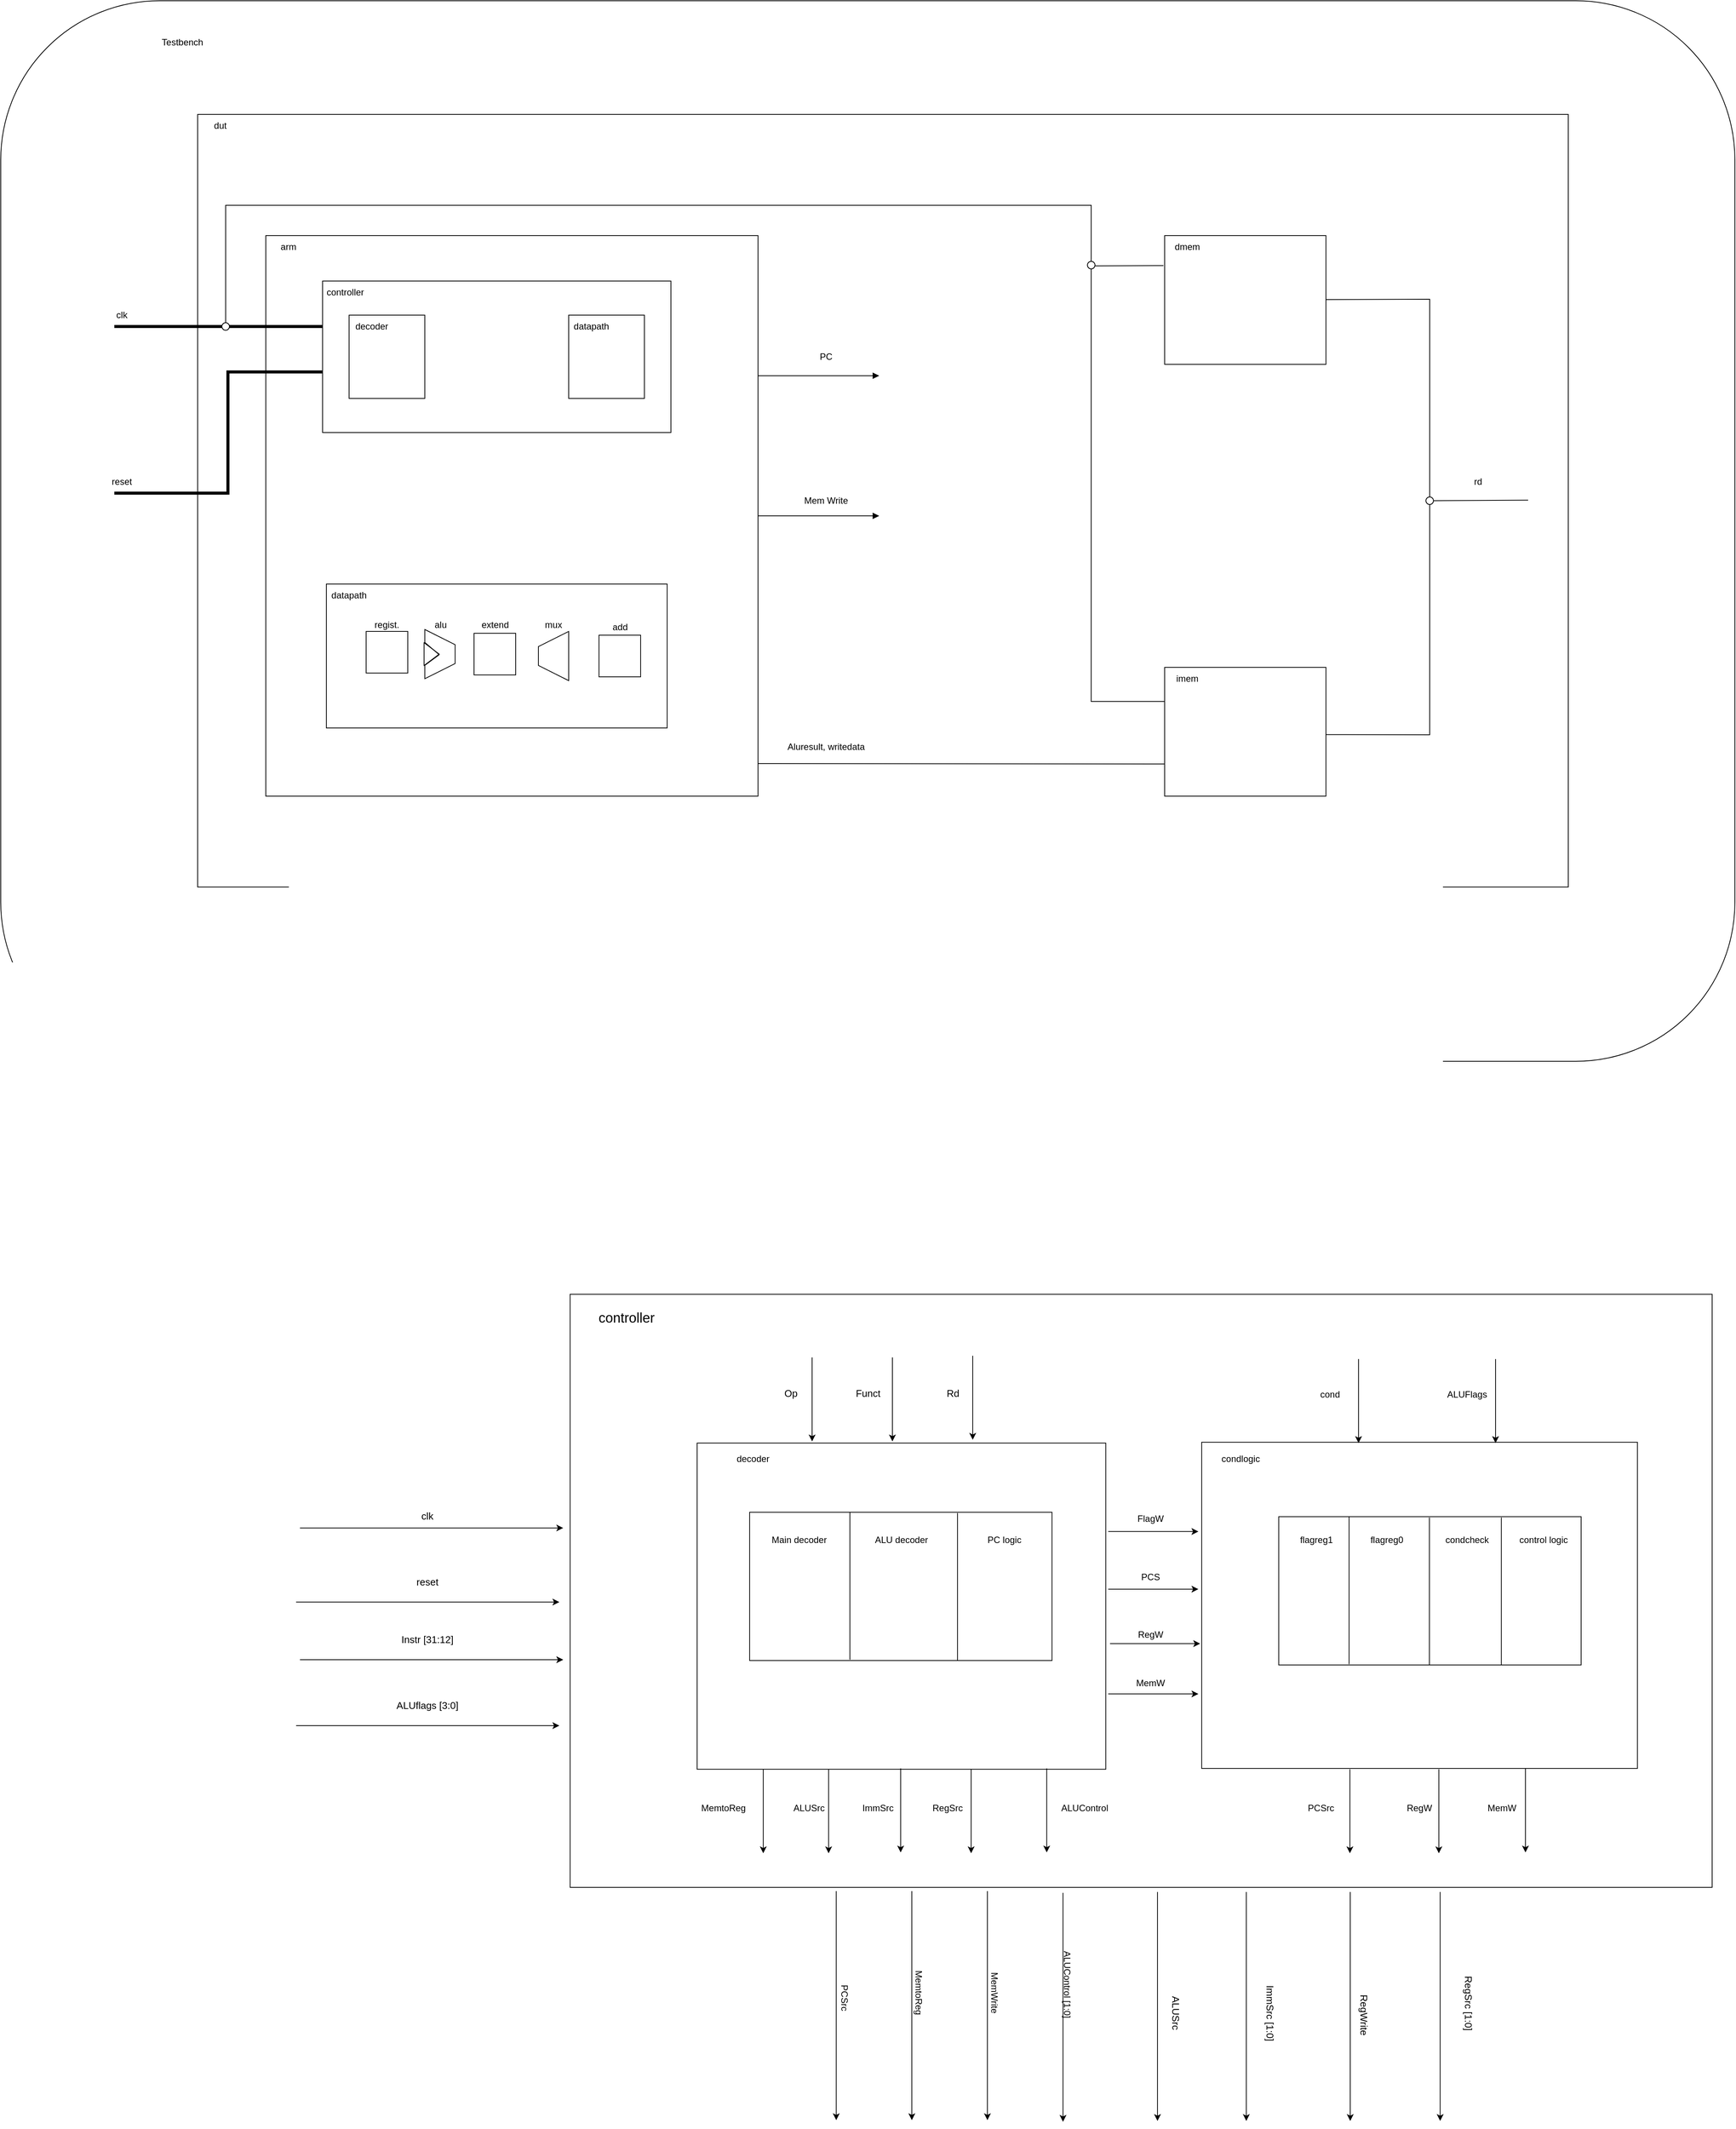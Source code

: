 <mxfile>
    <diagram id="PHuBY_gadde5fpfDUsAO" name="Page-1">
        <mxGraphModel dx="3190" dy="2375" grid="1" gridSize="10" guides="1" tooltips="1" connect="1" arrows="1" fold="1" page="1" pageScale="1" pageWidth="850" pageHeight="1100" math="0" shadow="0">
            <root>
                <mxCell id="0"/>
                <mxCell id="1" parent="0"/>
                <mxCell id="53" value="" style="rounded=1;whiteSpace=wrap;html=1;" parent="1" vertex="1">
                    <mxGeometry x="-710" y="1020" width="2290" height="1400" as="geometry"/>
                </mxCell>
                <mxCell id="2" value="" style="rounded=0;whiteSpace=wrap;html=1;movable=1;resizable=1;rotatable=1;deletable=1;editable=1;locked=0;connectable=1;" parent="1" vertex="1">
                    <mxGeometry x="-450" y="1170" width="1810" height="1020" as="geometry"/>
                </mxCell>
                <mxCell id="3" value="dut" style="text;html=1;align=center;verticalAlign=middle;whiteSpace=wrap;rounded=0;" parent="1" vertex="1">
                    <mxGeometry x="-450" y="1170" width="60" height="30" as="geometry"/>
                </mxCell>
                <mxCell id="4" value="" style="rounded=0;whiteSpace=wrap;html=1;" parent="1" vertex="1">
                    <mxGeometry x="827" y="1330" width="213" height="170" as="geometry"/>
                </mxCell>
                <mxCell id="5" style="edgeStyle=orthogonalEdgeStyle;rounded=0;orthogonalLoop=1;jettySize=auto;html=1;exitX=1;exitY=0.25;exitDx=0;exitDy=0;endArrow=block;endFill=1;" parent="1" source="7" edge="1">
                    <mxGeometry relative="1" as="geometry">
                        <mxPoint x="450" y="1515" as="targetPoint"/>
                    </mxGeometry>
                </mxCell>
                <mxCell id="6" style="edgeStyle=orthogonalEdgeStyle;rounded=0;orthogonalLoop=1;jettySize=auto;html=1;exitX=1;exitY=0.5;exitDx=0;exitDy=0;endArrow=block;endFill=1;" parent="1" source="7" edge="1">
                    <mxGeometry relative="1" as="geometry">
                        <mxPoint x="450" y="1700" as="targetPoint"/>
                    </mxGeometry>
                </mxCell>
                <mxCell id="7" value="" style="rounded=0;whiteSpace=wrap;html=1;movable=1;resizable=1;rotatable=1;deletable=1;editable=1;locked=0;connectable=1;" parent="1" vertex="1">
                    <mxGeometry x="-360" y="1330" width="650" height="740" as="geometry"/>
                </mxCell>
                <mxCell id="8" value="" style="rounded=0;whiteSpace=wrap;html=1;" parent="1" vertex="1">
                    <mxGeometry x="827" y="1900" width="213" height="170" as="geometry"/>
                </mxCell>
                <mxCell id="9" value="" style="endArrow=none;html=1;rounded=0;" parent="1" edge="1">
                    <mxGeometry width="50" height="50" relative="1" as="geometry">
                        <mxPoint x="1040" y="1414.47" as="sourcePoint"/>
                        <mxPoint x="1177" y="1780" as="targetPoint"/>
                        <Array as="points">
                            <mxPoint x="1177" y="1414"/>
                        </Array>
                    </mxGeometry>
                </mxCell>
                <mxCell id="10" value="" style="endArrow=none;html=1;rounded=0;exitX=1;exitY=0.522;exitDx=0;exitDy=0;exitPerimeter=0;" parent="1" source="8" edge="1">
                    <mxGeometry width="50" height="50" relative="1" as="geometry">
                        <mxPoint x="1040" y="2035" as="sourcePoint"/>
                        <mxPoint x="1177" y="1770" as="targetPoint"/>
                        <Array as="points">
                            <mxPoint x="1177" y="1989"/>
                        </Array>
                    </mxGeometry>
                </mxCell>
                <mxCell id="11" value="" style="endArrow=none;html=1;rounded=0;" parent="1" source="13" edge="1">
                    <mxGeometry width="50" height="50" relative="1" as="geometry">
                        <mxPoint x="1177" y="1679.29" as="sourcePoint"/>
                        <mxPoint x="1307" y="1679.29" as="targetPoint"/>
                    </mxGeometry>
                </mxCell>
                <mxCell id="12" value="" style="endArrow=none;html=1;rounded=0;" parent="1" target="13" edge="1">
                    <mxGeometry width="50" height="50" relative="1" as="geometry">
                        <mxPoint x="1177" y="1679.29" as="sourcePoint"/>
                        <mxPoint x="1307" y="1679.29" as="targetPoint"/>
                    </mxGeometry>
                </mxCell>
                <mxCell id="13" value="" style="ellipse;whiteSpace=wrap;html=1;aspect=fixed;fillColor=light-dark(#FFFFFF,#FFFFFF);" parent="1" vertex="1">
                    <mxGeometry x="1172" y="1675" width="10" height="10" as="geometry"/>
                </mxCell>
                <mxCell id="14" value="rd" style="text;html=1;align=center;verticalAlign=middle;whiteSpace=wrap;rounded=0;" parent="1" vertex="1">
                    <mxGeometry x="1211" y="1640" width="60" height="30" as="geometry"/>
                </mxCell>
                <mxCell id="15" value="arm" style="text;html=1;align=center;verticalAlign=middle;whiteSpace=wrap;rounded=0;" parent="1" vertex="1">
                    <mxGeometry x="-360" y="1330" width="60" height="30" as="geometry"/>
                </mxCell>
                <mxCell id="16" value="" style="rounded=0;whiteSpace=wrap;html=1;movable=0;resizable=0;rotatable=0;deletable=0;editable=0;locked=1;connectable=0;" parent="1" vertex="1">
                    <mxGeometry x="-285" y="1390" width="460" height="200" as="geometry"/>
                </mxCell>
                <mxCell id="17" value="" style="rounded=0;whiteSpace=wrap;html=1;strokeColor=light-dark(#000000,#FFFFFF);movable=0;resizable=0;rotatable=0;deletable=0;editable=0;locked=1;connectable=0;" parent="1" vertex="1">
                    <mxGeometry x="-280" y="1790" width="450" height="190" as="geometry"/>
                </mxCell>
                <mxCell id="18" value="" style="rounded=0;whiteSpace=wrap;html=1;" parent="1" vertex="1">
                    <mxGeometry x="-250" y="1435" width="100" height="110" as="geometry"/>
                </mxCell>
                <mxCell id="19" value="" style="rounded=0;whiteSpace=wrap;html=1;" parent="1" vertex="1">
                    <mxGeometry x="40" y="1435" width="100" height="110" as="geometry"/>
                </mxCell>
                <mxCell id="20" value="controller" style="text;html=1;align=center;verticalAlign=middle;whiteSpace=wrap;rounded=0;" parent="1" vertex="1">
                    <mxGeometry x="-285" y="1390" width="60" height="30" as="geometry"/>
                </mxCell>
                <mxCell id="21" value="decoder" style="text;html=1;align=center;verticalAlign=middle;whiteSpace=wrap;rounded=0;" parent="1" vertex="1">
                    <mxGeometry x="-250" y="1435" width="60" height="30" as="geometry"/>
                </mxCell>
                <mxCell id="22" value="datapath" style="text;html=1;align=center;verticalAlign=middle;whiteSpace=wrap;rounded=0;" parent="1" vertex="1">
                    <mxGeometry x="40" y="1435" width="60" height="30" as="geometry"/>
                </mxCell>
                <mxCell id="23" value="datapath" style="text;html=1;align=center;verticalAlign=middle;whiteSpace=wrap;rounded=0;" parent="1" vertex="1">
                    <mxGeometry x="-280" y="1790" width="60" height="30" as="geometry"/>
                </mxCell>
                <mxCell id="24" value="" style="rounded=0;whiteSpace=wrap;html=1;" parent="1" vertex="1">
                    <mxGeometry x="-85" y="1855" width="55" height="55" as="geometry"/>
                </mxCell>
                <mxCell id="25" value="" style="shape=trapezoid;perimeter=trapezoidPerimeter;whiteSpace=wrap;html=1;fixedSize=1;direction=north;" parent="1" vertex="1">
                    <mxGeometry y="1852.5" width="40" height="65" as="geometry"/>
                </mxCell>
                <mxCell id="26" value="" style="rounded=0;whiteSpace=wrap;html=1;" parent="1" vertex="1">
                    <mxGeometry x="80" y="1857.5" width="55" height="55" as="geometry"/>
                </mxCell>
                <mxCell id="27" value="" style="rounded=0;whiteSpace=wrap;html=1;" parent="1" vertex="1">
                    <mxGeometry x="-227.5" y="1852.5" width="55" height="55" as="geometry"/>
                </mxCell>
                <mxCell id="28" value="" style="shape=trapezoid;perimeter=trapezoidPerimeter;whiteSpace=wrap;html=1;fixedSize=1;direction=south;" parent="1" vertex="1">
                    <mxGeometry x="-150" y="1850" width="40" height="65" as="geometry"/>
                </mxCell>
                <mxCell id="29" value="" style="triangle;whiteSpace=wrap;html=1;strokeColor=light-dark(#000000, #121212);" parent="1" vertex="1">
                    <mxGeometry x="-151" y="1867.5" width="20" height="30" as="geometry"/>
                </mxCell>
                <mxCell id="30" value="" style="endArrow=none;html=1;rounded=0;entryX=0.994;entryY=0.513;entryDx=0;entryDy=0;entryPerimeter=0;exitX=0.261;exitY=1.001;exitDx=0;exitDy=0;exitPerimeter=0;" parent="1" source="28" edge="1">
                    <mxGeometry width="50" height="50" relative="1" as="geometry">
                        <mxPoint x="-150" y="1867.5" as="sourcePoint"/>
                        <mxPoint x="-130.76" y="1883.55" as="targetPoint"/>
                    </mxGeometry>
                </mxCell>
                <mxCell id="31" value="" style="endArrow=none;html=1;rounded=0;entryX=0.998;entryY=0.528;entryDx=0;entryDy=0;entryPerimeter=0;exitX=0.734;exitY=1.013;exitDx=0;exitDy=0;exitPerimeter=0;" parent="1" source="28" target="29" edge="1">
                    <mxGeometry width="50" height="50" relative="1" as="geometry">
                        <mxPoint x="-150.75" y="1897.5" as="sourcePoint"/>
                        <mxPoint x="-130.26" y="1883.73" as="targetPoint"/>
                    </mxGeometry>
                </mxCell>
                <mxCell id="32" value="regist." style="text;html=1;align=center;verticalAlign=middle;whiteSpace=wrap;rounded=0;" parent="1" vertex="1">
                    <mxGeometry x="-221" y="1838" width="42" height="12" as="geometry"/>
                </mxCell>
                <mxCell id="33" value="alu" style="text;html=1;align=center;verticalAlign=middle;whiteSpace=wrap;rounded=0;" parent="1" vertex="1">
                    <mxGeometry x="-150" y="1838" width="42" height="12" as="geometry"/>
                </mxCell>
                <mxCell id="34" value="extend" style="text;html=1;align=center;verticalAlign=middle;whiteSpace=wrap;rounded=0;" parent="1" vertex="1">
                    <mxGeometry x="-78.5" y="1838" width="42" height="12" as="geometry"/>
                </mxCell>
                <mxCell id="35" value="mux" style="text;html=1;align=center;verticalAlign=middle;whiteSpace=wrap;rounded=0;" parent="1" vertex="1">
                    <mxGeometry x="-1" y="1838" width="42" height="12" as="geometry"/>
                </mxCell>
                <mxCell id="36" value="add" style="text;html=1;align=center;verticalAlign=middle;whiteSpace=wrap;rounded=0;" parent="1" vertex="1">
                    <mxGeometry x="86.5" y="1840.5" width="42" height="12" as="geometry"/>
                </mxCell>
                <mxCell id="37" value="dmem" style="text;html=1;align=center;verticalAlign=middle;whiteSpace=wrap;rounded=0;" parent="1" vertex="1">
                    <mxGeometry x="827" y="1330" width="60" height="30" as="geometry"/>
                </mxCell>
                <mxCell id="38" value="imem" style="text;html=1;align=center;verticalAlign=middle;whiteSpace=wrap;rounded=0;" parent="1" vertex="1">
                    <mxGeometry x="827" y="1900" width="60" height="30" as="geometry"/>
                </mxCell>
                <mxCell id="39" value="" style="endArrow=none;html=1;rounded=0;shadow=0;strokeWidth=4;" parent="1" source="44" edge="1">
                    <mxGeometry width="50" height="50" relative="1" as="geometry">
                        <mxPoint x="-560" y="1450" as="sourcePoint"/>
                        <mxPoint x="-285" y="1450" as="targetPoint"/>
                    </mxGeometry>
                </mxCell>
                <mxCell id="40" value="" style="endArrow=none;html=1;rounded=0;strokeWidth=4;" parent="1" edge="1">
                    <mxGeometry width="50" height="50" relative="1" as="geometry">
                        <mxPoint x="-560" y="1670" as="sourcePoint"/>
                        <mxPoint x="-285" y="1510" as="targetPoint"/>
                        <Array as="points">
                            <mxPoint x="-410" y="1670"/>
                            <mxPoint x="-410" y="1510"/>
                        </Array>
                    </mxGeometry>
                </mxCell>
                <mxCell id="41" value="clk" style="text;html=1;align=center;verticalAlign=middle;whiteSpace=wrap;rounded=0;" parent="1" vertex="1">
                    <mxGeometry x="-580" y="1420" width="60" height="30" as="geometry"/>
                </mxCell>
                <mxCell id="42" value="reset" style="text;html=1;align=center;verticalAlign=middle;whiteSpace=wrap;rounded=0;" parent="1" vertex="1">
                    <mxGeometry x="-580" y="1640" width="60" height="30" as="geometry"/>
                </mxCell>
                <mxCell id="43" value="" style="endArrow=none;html=1;rounded=0;shadow=0;strokeWidth=4;" parent="1" target="44" edge="1">
                    <mxGeometry width="50" height="50" relative="1" as="geometry">
                        <mxPoint x="-560" y="1450" as="sourcePoint"/>
                        <mxPoint x="-285" y="1450" as="targetPoint"/>
                    </mxGeometry>
                </mxCell>
                <mxCell id="44" value="" style="ellipse;whiteSpace=wrap;html=1;aspect=fixed;fillColor=light-dark(#FFFFFF,#FFFFFF);" parent="1" vertex="1">
                    <mxGeometry x="-418" y="1445" width="10" height="10" as="geometry"/>
                </mxCell>
                <mxCell id="45" value="" style="endArrow=none;html=1;rounded=0;entryX=0;entryY=0.5;entryDx=0;entryDy=0;movable=1;resizable=1;rotatable=1;deletable=1;editable=1;locked=0;connectable=1;exitX=0.5;exitY=0;exitDx=0;exitDy=0;" parent="1" source="44" edge="1">
                    <mxGeometry width="50" height="50" relative="1" as="geometry">
                        <mxPoint x="-413" y="1450" as="sourcePoint"/>
                        <mxPoint x="827" y="1945.0" as="targetPoint"/>
                        <Array as="points">
                            <mxPoint x="-413" y="1290"/>
                            <mxPoint x="640" y="1290"/>
                            <mxPoint x="730" y="1290"/>
                            <mxPoint x="730" y="1710"/>
                            <mxPoint x="730" y="1945"/>
                        </Array>
                    </mxGeometry>
                </mxCell>
                <mxCell id="46" value="" style="endArrow=none;html=1;rounded=0;entryX=0;entryY=0.75;entryDx=0;entryDy=0;" parent="1" target="8" edge="1">
                    <mxGeometry width="50" height="50" relative="1" as="geometry">
                        <mxPoint x="290" y="2027" as="sourcePoint"/>
                        <mxPoint x="340" y="1970" as="targetPoint"/>
                    </mxGeometry>
                </mxCell>
                <mxCell id="47" value="PC" style="text;html=1;align=center;verticalAlign=middle;whiteSpace=wrap;rounded=0;" parent="1" vertex="1">
                    <mxGeometry x="350" y="1475" width="60" height="30" as="geometry"/>
                </mxCell>
                <mxCell id="48" value="Mem Write" style="text;html=1;align=center;verticalAlign=middle;whiteSpace=wrap;rounded=0;" parent="1" vertex="1">
                    <mxGeometry x="350" y="1665" width="60" height="30" as="geometry"/>
                </mxCell>
                <mxCell id="49" value="Aluresult, writedata" style="text;html=1;align=center;verticalAlign=middle;whiteSpace=wrap;rounded=0;" parent="1" vertex="1">
                    <mxGeometry x="320" y="1990" width="120" height="30" as="geometry"/>
                </mxCell>
                <mxCell id="50" value="" style="endArrow=none;html=1;rounded=0;entryX=-0.007;entryY=0.233;entryDx=0;entryDy=0;entryPerimeter=0;movable=1;resizable=1;rotatable=1;deletable=1;editable=1;locked=0;connectable=1;" parent="1" target="4" edge="1">
                    <mxGeometry width="50" height="50" relative="1" as="geometry">
                        <mxPoint x="730" y="1370" as="sourcePoint"/>
                        <mxPoint x="820" y="1370" as="targetPoint"/>
                    </mxGeometry>
                </mxCell>
                <mxCell id="51" value="" style="ellipse;whiteSpace=wrap;html=1;aspect=fixed;fillColor=light-dark(#FFFFFF,#FFFFFF);" parent="1" vertex="1">
                    <mxGeometry x="725" y="1364" width="10" height="10" as="geometry"/>
                </mxCell>
                <mxCell id="54" value="Testbench" style="text;html=1;align=center;verticalAlign=middle;whiteSpace=wrap;rounded=0;" parent="1" vertex="1">
                    <mxGeometry x="-520" y="1050" width="100" height="50" as="geometry"/>
                </mxCell>
                <mxCell id="55" value="" style="group" vertex="1" connectable="0" parent="1">
                    <mxGeometry x="-320" y="2700" width="1870" height="1120" as="geometry"/>
                </mxCell>
                <mxCell id="56" value="" style="endArrow=classic;html=1;rounded=0;" edge="1" parent="55">
                    <mxGeometry width="50" height="50" relative="1" as="geometry">
                        <mxPoint x="5.116" y="510.046" as="sourcePoint"/>
                        <mxPoint x="352.756" y="510.046" as="targetPoint"/>
                    </mxGeometry>
                </mxCell>
                <mxCell id="57" value="" style="endArrow=classic;html=1;rounded=0;" edge="1" parent="55">
                    <mxGeometry width="50" height="50" relative="1" as="geometry">
                        <mxPoint x="5.116" y="336.065" as="sourcePoint"/>
                        <mxPoint x="352.756" y="336.065" as="targetPoint"/>
                    </mxGeometry>
                </mxCell>
                <mxCell id="58" value="" style="endArrow=classic;html=1;rounded=0;" edge="1" parent="55">
                    <mxGeometry width="50" height="50" relative="1" as="geometry">
                        <mxPoint x="0.003" y="597.036" as="sourcePoint"/>
                        <mxPoint x="347.644" y="597.036" as="targetPoint"/>
                    </mxGeometry>
                </mxCell>
                <mxCell id="59" value="&lt;font style=&quot;font-size: 13px;&quot;&gt;clk&lt;/font&gt;" style="text;html=1;align=center;verticalAlign=middle;whiteSpace=wrap;rounded=0;" vertex="1" parent="55">
                    <mxGeometry x="112.475" y="303.444" width="122.697" height="32.621" as="geometry"/>
                </mxCell>
                <mxCell id="60" value="&lt;font style=&quot;font-size: 13px;&quot;&gt;reset&lt;/font&gt;" style="text;html=1;align=center;verticalAlign=middle;whiteSpace=wrap;rounded=0;" vertex="1" parent="55">
                    <mxGeometry x="112.475" y="390.434" width="122.697" height="32.621" as="geometry"/>
                </mxCell>
                <mxCell id="61" value="&lt;font style=&quot;font-size: 13px;&quot;&gt;Instr [31:12]&lt;/font&gt;" style="text;html=1;align=center;verticalAlign=middle;whiteSpace=wrap;rounded=0;" vertex="1" parent="55">
                    <mxGeometry x="112.475" y="466.551" width="122.697" height="32.621" as="geometry"/>
                </mxCell>
                <mxCell id="62" value="&lt;font style=&quot;font-size: 13px;&quot;&gt;ALUflags [3:0]&lt;/font&gt;" style="text;html=1;align=center;verticalAlign=middle;whiteSpace=wrap;rounded=0;" vertex="1" parent="55">
                    <mxGeometry x="112.475" y="553.541" width="122.697" height="32.621" as="geometry"/>
                </mxCell>
                <mxCell id="63" value="" style="rounded=0;whiteSpace=wrap;html=1;movable=1;resizable=1;rotatable=1;deletable=1;editable=1;locked=0;connectable=1;" vertex="1" parent="55">
                    <mxGeometry x="361.854" y="27.598" width="1508.146" height="782.913" as="geometry"/>
                </mxCell>
                <mxCell id="64" value="" style="rounded=0;whiteSpace=wrap;html=1;" vertex="1" parent="55">
                    <mxGeometry x="1195.903" y="222.913" width="575.427" height="430.602" as="geometry"/>
                </mxCell>
                <mxCell id="65" value="&lt;font style=&quot;font-size: 18px;&quot;&gt;controller&lt;/font&gt;" style="text;html=1;align=center;verticalAlign=middle;whiteSpace=wrap;rounded=0;" vertex="1" parent="55">
                    <mxGeometry x="338.459" width="196.715" height="117.437" as="geometry"/>
                </mxCell>
                <mxCell id="66" value="condlogic" style="text;html=1;align=center;verticalAlign=middle;whiteSpace=wrap;rounded=0;" vertex="1" parent="55">
                    <mxGeometry x="1148.714" y="186.006" width="196.715" height="117.437" as="geometry"/>
                </mxCell>
                <mxCell id="67" value="" style="endArrow=classic;html=1;rounded=0;" edge="1" parent="55">
                    <mxGeometry width="50" height="50" relative="1" as="geometry">
                        <mxPoint y="433.929" as="sourcePoint"/>
                        <mxPoint x="347.64" y="433.929" as="targetPoint"/>
                    </mxGeometry>
                </mxCell>
                <mxCell id="68" value="" style="endArrow=classic;html=1;rounded=0;" edge="1" parent="55">
                    <mxGeometry width="50" height="50" relative="1" as="geometry">
                        <mxPoint x="1583.963" y="113.087" as="sourcePoint"/>
                        <mxPoint x="1583.962" y="224" as="targetPoint"/>
                    </mxGeometry>
                </mxCell>
                <mxCell id="69" value="" style="endArrow=classic;html=1;rounded=0;" edge="1" parent="55">
                    <mxGeometry width="50" height="50" relative="1" as="geometry">
                        <mxPoint x="1072.504" y="555.187" as="sourcePoint"/>
                        <mxPoint x="1191.529" y="555.187" as="targetPoint"/>
                    </mxGeometry>
                </mxCell>
                <mxCell id="70" value="" style="endArrow=classic;html=1;rounded=0;" edge="1" parent="55">
                    <mxGeometry width="50" height="50" relative="1" as="geometry">
                        <mxPoint x="1074.837" y="488.785" as="sourcePoint"/>
                        <mxPoint x="1193.863" y="488.785" as="targetPoint"/>
                    </mxGeometry>
                </mxCell>
                <mxCell id="71" value="" style="endArrow=classic;html=1;rounded=0;" edge="1" parent="55">
                    <mxGeometry width="50" height="50" relative="1" as="geometry">
                        <mxPoint x="1072.504" y="416.85" as="sourcePoint"/>
                        <mxPoint x="1191.529" y="416.85" as="targetPoint"/>
                    </mxGeometry>
                </mxCell>
                <mxCell id="72" value="" style="endArrow=classic;html=1;rounded=0;" edge="1" parent="55">
                    <mxGeometry width="50" height="50" relative="1" as="geometry">
                        <mxPoint x="1072.504" y="340.764" as="sourcePoint"/>
                        <mxPoint x="1191.529" y="340.764" as="targetPoint"/>
                    </mxGeometry>
                </mxCell>
                <mxCell id="73" value="FlagW" style="text;html=1;align=center;verticalAlign=middle;whiteSpace=wrap;rounded=0;" vertex="1" parent="55">
                    <mxGeometry x="1091.097" y="307.369" width="74.866" height="32.621" as="geometry"/>
                </mxCell>
                <mxCell id="74" value="PCS" style="text;html=1;align=center;verticalAlign=middle;whiteSpace=wrap;rounded=0;" vertex="1" parent="55">
                    <mxGeometry x="1091.097" y="384.932" width="74.866" height="32.621" as="geometry"/>
                </mxCell>
                <mxCell id="75" value="RegW" style="text;html=1;align=center;verticalAlign=middle;whiteSpace=wrap;rounded=0;" vertex="1" parent="55">
                    <mxGeometry x="1091.097" y="461.049" width="74.866" height="32.621" as="geometry"/>
                </mxCell>
                <mxCell id="76" value="MemW" style="text;html=1;align=center;verticalAlign=middle;whiteSpace=wrap;rounded=0;" vertex="1" parent="55">
                    <mxGeometry x="1091.097" y="524.845" width="74.866" height="32.621" as="geometry"/>
                </mxCell>
                <mxCell id="77" value="" style="rounded=0;whiteSpace=wrap;html=1;" vertex="1" parent="55">
                    <mxGeometry x="529.601" y="224" width="539.64" height="430.602" as="geometry"/>
                </mxCell>
                <mxCell id="78" value="decoder" style="text;html=1;align=center;verticalAlign=middle;whiteSpace=wrap;rounded=0;" vertex="1" parent="55">
                    <mxGeometry x="505.35" y="186.006" width="196.715" height="117.437" as="geometry"/>
                </mxCell>
                <mxCell id="79" value="" style="endArrow=classic;html=1;rounded=0;" edge="1" parent="55">
                    <mxGeometry width="50" height="50" relative="1" as="geometry">
                        <mxPoint x="681.419" y="110.913" as="sourcePoint"/>
                        <mxPoint x="681.419" y="221.825" as="targetPoint"/>
                    </mxGeometry>
                </mxCell>
                <mxCell id="80" value="" style="endArrow=classic;html=1;rounded=0;" edge="1" parent="55">
                    <mxGeometry width="50" height="50" relative="1" as="geometry">
                        <mxPoint x="787.479" y="110.913" as="sourcePoint"/>
                        <mxPoint x="787.478" y="221.825" as="targetPoint"/>
                    </mxGeometry>
                </mxCell>
                <mxCell id="81" value="" style="endArrow=classic;html=1;rounded=0;" edge="1" parent="55">
                    <mxGeometry width="50" height="50" relative="1" as="geometry">
                        <mxPoint x="893.538" y="108.738" as="sourcePoint"/>
                        <mxPoint x="893.538" y="219.65" as="targetPoint"/>
                    </mxGeometry>
                </mxCell>
                <mxCell id="82" value="&lt;font style=&quot;font-size: 13px;&quot;&gt;Op&lt;/font&gt;" style="text;html=1;align=center;verticalAlign=middle;whiteSpace=wrap;rounded=0;" vertex="1" parent="55">
                    <mxGeometry x="591.99" y="141.359" width="122.697" height="32.621" as="geometry"/>
                </mxCell>
                <mxCell id="83" value="&lt;font style=&quot;font-size: 13px;&quot;&gt;Funct&lt;/font&gt;" style="text;html=1;align=center;verticalAlign=middle;whiteSpace=wrap;rounded=0;" vertex="1" parent="55">
                    <mxGeometry x="693.895" y="141.359" width="122.697" height="32.621" as="geometry"/>
                </mxCell>
                <mxCell id="84" value="&lt;font style=&quot;font-size: 13px;&quot;&gt;Rd&lt;/font&gt;" style="text;html=1;align=center;verticalAlign=middle;whiteSpace=wrap;rounded=0;" vertex="1" parent="55">
                    <mxGeometry x="806.194" y="141.359" width="122.697" height="32.621" as="geometry"/>
                </mxCell>
                <mxCell id="85" value="" style="endArrow=classic;html=1;rounded=0;" edge="1" parent="55">
                    <mxGeometry width="50" height="50" relative="1" as="geometry">
                        <mxPoint x="616.942" y="654.602" as="sourcePoint"/>
                        <mxPoint x="616.942" y="765.515" as="targetPoint"/>
                    </mxGeometry>
                </mxCell>
                <mxCell id="86" value="" style="endArrow=classic;html=1;rounded=0;" edge="1" parent="55">
                    <mxGeometry width="50" height="50" relative="1" as="geometry">
                        <mxPoint x="703.253" y="654.602" as="sourcePoint"/>
                        <mxPoint x="703.253" y="765.515" as="targetPoint"/>
                    </mxGeometry>
                </mxCell>
                <mxCell id="87" value="" style="endArrow=classic;html=1;rounded=0;" edge="1" parent="55">
                    <mxGeometry width="50" height="50" relative="1" as="geometry">
                        <mxPoint x="798.378" y="653.515" as="sourcePoint"/>
                        <mxPoint x="798.378" y="764.427" as="targetPoint"/>
                    </mxGeometry>
                </mxCell>
                <mxCell id="88" value="" style="endArrow=classic;html=1;rounded=0;" edge="1" parent="55">
                    <mxGeometry width="50" height="50" relative="1" as="geometry">
                        <mxPoint x="891.45" y="654.602" as="sourcePoint"/>
                        <mxPoint x="891.449" y="765.515" as="targetPoint"/>
                    </mxGeometry>
                </mxCell>
                <mxCell id="89" value="" style="endArrow=classic;html=1;rounded=0;" edge="1" parent="55">
                    <mxGeometry width="50" height="50" relative="1" as="geometry">
                        <mxPoint x="1403.043" y="113.087" as="sourcePoint"/>
                        <mxPoint x="1403.043" y="224" as="targetPoint"/>
                    </mxGeometry>
                </mxCell>
                <mxCell id="90" value="cond" style="text;html=1;align=center;verticalAlign=middle;whiteSpace=wrap;rounded=0;" vertex="1" parent="55">
                    <mxGeometry x="1328.171" y="143.534" width="74.866" height="32.621" as="geometry"/>
                </mxCell>
                <mxCell id="91" value="ALUFlags" style="text;html=1;align=center;verticalAlign=middle;whiteSpace=wrap;rounded=0;" vertex="1" parent="55">
                    <mxGeometry x="1509.097" y="143.534" width="74.866" height="32.621" as="geometry"/>
                </mxCell>
                <mxCell id="92" value="" style="endArrow=classic;html=1;rounded=0;" edge="1" parent="55">
                    <mxGeometry width="50" height="50" relative="1" as="geometry">
                        <mxPoint x="1391.64" y="654.602" as="sourcePoint"/>
                        <mxPoint x="1391.64" y="765.515" as="targetPoint"/>
                    </mxGeometry>
                </mxCell>
                <mxCell id="93" value="" style="endArrow=classic;html=1;rounded=0;" edge="1" parent="55">
                    <mxGeometry width="50" height="50" relative="1" as="geometry">
                        <mxPoint x="1509.095" y="654.602" as="sourcePoint"/>
                        <mxPoint x="1509.095" y="765.515" as="targetPoint"/>
                    </mxGeometry>
                </mxCell>
                <mxCell id="94" value="" style="endArrow=classic;html=1;rounded=0;" edge="1" parent="55">
                    <mxGeometry width="50" height="50" relative="1" as="geometry">
                        <mxPoint x="1623.474" y="653.515" as="sourcePoint"/>
                        <mxPoint x="1623.473" y="764.427" as="targetPoint"/>
                    </mxGeometry>
                </mxCell>
                <mxCell id="95" value="PCSrc" style="text;html=1;align=center;verticalAlign=middle;whiteSpace=wrap;rounded=0;" vertex="1" parent="55">
                    <mxGeometry x="1315.694" y="689.398" width="74.866" height="32.621" as="geometry"/>
                </mxCell>
                <mxCell id="96" value="" style="endArrow=classic;html=1;rounded=0;" edge="1" parent="55">
                    <mxGeometry width="50" height="50" relative="1" as="geometry">
                        <mxPoint x="1137.539" y="816.621" as="sourcePoint"/>
                        <mxPoint x="1137.539" y="1118.913" as="targetPoint"/>
                    </mxGeometry>
                </mxCell>
                <mxCell id="97" value="" style="endArrow=classic;html=1;rounded=0;" edge="1" parent="55">
                    <mxGeometry width="50" height="50" relative="1" as="geometry">
                        <mxPoint x="1012.762" y="817.709" as="sourcePoint"/>
                        <mxPoint x="1012.762" y="1120" as="targetPoint"/>
                    </mxGeometry>
                </mxCell>
                <mxCell id="98" value="&lt;font style=&quot;font-size: 13px;&quot;&gt;ALUSrc&lt;/font&gt;" style="text;html=1;align=center;verticalAlign=middle;whiteSpace=wrap;rounded=0;rotation=90;" vertex="1" parent="55">
                    <mxGeometry x="1100.106" y="960.155" width="122.697" height="32.621" as="geometry"/>
                </mxCell>
                <mxCell id="99" value="" style="endArrow=classic;html=1;rounded=0;" edge="1" parent="55">
                    <mxGeometry width="50" height="50" relative="1" as="geometry">
                        <mxPoint x="912.941" y="815.534" as="sourcePoint"/>
                        <mxPoint x="912.941" y="1117.825" as="targetPoint"/>
                    </mxGeometry>
                </mxCell>
                <mxCell id="100" value="" style="endArrow=classic;html=1;rounded=0;" edge="1" parent="55">
                    <mxGeometry width="50" height="50" relative="1" as="geometry">
                        <mxPoint x="713.3" y="815.534" as="sourcePoint"/>
                        <mxPoint x="713.3" y="1117.825" as="targetPoint"/>
                    </mxGeometry>
                </mxCell>
                <mxCell id="101" value="" style="endArrow=classic;html=1;rounded=0;" edge="1" parent="55">
                    <mxGeometry width="50" height="50" relative="1" as="geometry">
                        <mxPoint x="813.12" y="815.534" as="sourcePoint"/>
                        <mxPoint x="813.12" y="1117.825" as="targetPoint"/>
                    </mxGeometry>
                </mxCell>
                <mxCell id="102" value="ALUControl [1:0]" style="text;html=1;align=center;verticalAlign=middle;resizable=0;points=[];autosize=1;strokeColor=none;fillColor=none;rotation=90;" vertex="1" parent="55">
                    <mxGeometry x="962.852" y="923.184" width="110" height="30" as="geometry"/>
                </mxCell>
                <mxCell id="103" value="MemWrite" style="text;html=1;align=center;verticalAlign=middle;resizable=0;points=[];autosize=1;strokeColor=none;fillColor=none;rotation=90;" vertex="1" parent="55">
                    <mxGeometry x="881.747" y="934.058" width="80" height="30" as="geometry"/>
                </mxCell>
                <mxCell id="104" value="MemtoReg" style="text;html=1;align=center;verticalAlign=middle;resizable=0;points=[];autosize=1;strokeColor=none;fillColor=none;rotation=90;" vertex="1" parent="55">
                    <mxGeometry x="781.926" y="934.058" width="80" height="30" as="geometry"/>
                </mxCell>
                <mxCell id="105" value="PCSrc" style="text;html=1;align=center;verticalAlign=middle;resizable=0;points=[];autosize=1;strokeColor=none;fillColor=none;rotation=90;" vertex="1" parent="55">
                    <mxGeometry x="694.583" y="940.583" width="60" height="30" as="geometry"/>
                </mxCell>
                <mxCell id="106" value="&lt;font style=&quot;font-size: 13px;&quot;&gt;RegSrc [1:0]&lt;/font&gt;" style="text;html=1;align=center;verticalAlign=middle;whiteSpace=wrap;rounded=0;rotation=90;" vertex="1" parent="55">
                    <mxGeometry x="1486.914" y="947.107" width="122.697" height="32.621" as="geometry"/>
                </mxCell>
                <mxCell id="107" value="" style="endArrow=classic;html=1;rounded=0;" edge="1" parent="55">
                    <mxGeometry width="50" height="50" relative="1" as="geometry">
                        <mxPoint x="1510.832" y="816.621" as="sourcePoint"/>
                        <mxPoint x="1510.832" y="1118.913" as="targetPoint"/>
                    </mxGeometry>
                </mxCell>
                <mxCell id="108" value="" style="endArrow=classic;html=1;rounded=0;" edge="1" parent="55">
                    <mxGeometry width="50" height="50" relative="1" as="geometry">
                        <mxPoint x="1392.082" y="816.621" as="sourcePoint"/>
                        <mxPoint x="1392.082" y="1118.913" as="targetPoint"/>
                    </mxGeometry>
                </mxCell>
                <mxCell id="109" value="&lt;font style=&quot;font-size: 13px;&quot;&gt;RegWrite&lt;/font&gt;" style="text;html=1;align=center;verticalAlign=middle;whiteSpace=wrap;rounded=0;rotation=90;" vertex="1" parent="55">
                    <mxGeometry x="1349.658" y="962.33" width="122.697" height="32.621" as="geometry"/>
                </mxCell>
                <mxCell id="110" value="" style="endArrow=classic;html=1;rounded=0;" edge="1" parent="55">
                    <mxGeometry width="50" height="50" relative="1" as="geometry">
                        <mxPoint x="1254.828" y="816.621" as="sourcePoint"/>
                        <mxPoint x="1254.828" y="1118.913" as="targetPoint"/>
                    </mxGeometry>
                </mxCell>
                <mxCell id="111" value="&lt;span style=&quot;font-size: 13px;&quot;&gt;ImmSrc [1:0]&lt;/span&gt;" style="text;html=1;align=center;verticalAlign=middle;whiteSpace=wrap;rounded=0;rotation=90;" vertex="1" parent="55">
                    <mxGeometry x="1224.882" y="960.155" width="122.697" height="32.621" as="geometry"/>
                </mxCell>
                <mxCell id="112" value="RegW" style="text;html=1;align=center;verticalAlign=middle;whiteSpace=wrap;rounded=0;" vertex="1" parent="55">
                    <mxGeometry x="1446.185" y="689.398" width="74.866" height="32.621" as="geometry"/>
                </mxCell>
                <mxCell id="113" value="MemW" style="text;html=1;align=center;verticalAlign=middle;whiteSpace=wrap;rounded=0;" vertex="1" parent="55">
                    <mxGeometry x="1554.84" y="689.398" width="74.866" height="32.621" as="geometry"/>
                </mxCell>
                <mxCell id="114" value="" style="endArrow=classic;html=1;rounded=0;" edge="1" parent="55">
                    <mxGeometry width="50" height="50" relative="1" as="geometry">
                        <mxPoint x="991.271" y="653.515" as="sourcePoint"/>
                        <mxPoint x="991.27" y="764.427" as="targetPoint"/>
                    </mxGeometry>
                </mxCell>
                <mxCell id="115" value="MemtoReg" style="text;html=1;align=center;verticalAlign=middle;whiteSpace=wrap;rounded=0;" vertex="1" parent="55">
                    <mxGeometry x="527.495" y="689.398" width="74.866" height="32.621" as="geometry"/>
                </mxCell>
                <mxCell id="116" value="ALUSrc" style="text;html=1;align=center;verticalAlign=middle;whiteSpace=wrap;rounded=0;" vertex="1" parent="55">
                    <mxGeometry x="639.818" y="689.398" width="74.866" height="32.621" as="geometry"/>
                </mxCell>
                <mxCell id="117" value="ImmSrc" style="text;html=1;align=center;verticalAlign=middle;whiteSpace=wrap;rounded=0;" vertex="1" parent="55">
                    <mxGeometry x="731.329" y="689.398" width="74.866" height="32.621" as="geometry"/>
                </mxCell>
                <mxCell id="118" value="RegSrc" style="text;html=1;align=center;verticalAlign=middle;whiteSpace=wrap;rounded=0;" vertex="1" parent="55">
                    <mxGeometry x="822.828" y="689.398" width="74.866" height="32.621" as="geometry"/>
                </mxCell>
                <mxCell id="119" value="ALUControl" style="text;html=1;align=center;verticalAlign=middle;whiteSpace=wrap;rounded=0;" vertex="1" parent="55">
                    <mxGeometry x="1003.753" y="689.398" width="74.866" height="32.621" as="geometry"/>
                </mxCell>
                <mxCell id="120" value="" style="rounded=0;whiteSpace=wrap;html=1;" vertex="1" parent="55">
                    <mxGeometry x="598.929" y="315.34" width="399.284" height="195.728" as="geometry"/>
                </mxCell>
                <mxCell id="121" value="" style="rounded=0;whiteSpace=wrap;html=1;" vertex="1" parent="55">
                    <mxGeometry x="1297.676" y="321.19" width="399.284" height="195.728" as="geometry"/>
                </mxCell>
                <mxCell id="122" value="" style="endArrow=none;html=1;rounded=0;entryX=0.25;entryY=0;entryDx=0;entryDy=0;" edge="1" parent="55">
                    <mxGeometry width="50" height="50" relative="1" as="geometry">
                        <mxPoint x="731.354" y="509.981" as="sourcePoint"/>
                        <mxPoint x="731.354" y="315.34" as="targetPoint"/>
                    </mxGeometry>
                </mxCell>
                <mxCell id="123" value="" style="endArrow=none;html=1;rounded=0;entryX=0.25;entryY=0;entryDx=0;entryDy=0;" edge="1" parent="55">
                    <mxGeometry width="50" height="50" relative="1" as="geometry">
                        <mxPoint x="873.437" y="511.068" as="sourcePoint"/>
                        <mxPoint x="873.437" y="316.427" as="targetPoint"/>
                    </mxGeometry>
                </mxCell>
                <mxCell id="124" value="Main decoder" style="text;html=1;align=center;verticalAlign=middle;whiteSpace=wrap;rounded=0;" vertex="1" parent="55">
                    <mxGeometry x="627.204" y="336.065" width="74.866" height="32.621" as="geometry"/>
                </mxCell>
                <mxCell id="125" value="ALU decoder" style="text;html=1;align=center;verticalAlign=middle;whiteSpace=wrap;rounded=0;" vertex="1" parent="55">
                    <mxGeometry x="761.987" y="336.065" width="74.866" height="32.621" as="geometry"/>
                </mxCell>
                <mxCell id="126" value="PC logic" style="text;html=1;align=center;verticalAlign=middle;whiteSpace=wrap;rounded=0;" vertex="1" parent="55">
                    <mxGeometry x="898.392" y="336.065" width="74.866" height="32.621" as="geometry"/>
                </mxCell>
                <mxCell id="127" value="" style="endArrow=none;html=1;rounded=0;entryX=0.25;entryY=0;entryDx=0;entryDy=0;" edge="1" parent="55">
                    <mxGeometry width="50" height="50" relative="1" as="geometry">
                        <mxPoint x="1390.56" y="515.831" as="sourcePoint"/>
                        <mxPoint x="1390.56" y="321.19" as="targetPoint"/>
                    </mxGeometry>
                </mxCell>
                <mxCell id="128" value="" style="endArrow=none;html=1;rounded=0;entryX=0.25;entryY=0;entryDx=0;entryDy=0;" edge="1" parent="55">
                    <mxGeometry width="50" height="50" relative="1" as="geometry">
                        <mxPoint x="1496.657" y="516.918" as="sourcePoint"/>
                        <mxPoint x="1496.657" y="322.277" as="targetPoint"/>
                    </mxGeometry>
                </mxCell>
                <mxCell id="129" value="" style="endArrow=none;html=1;rounded=0;entryX=0.25;entryY=0;entryDx=0;entryDy=0;" edge="1" parent="55">
                    <mxGeometry width="50" height="50" relative="1" as="geometry">
                        <mxPoint x="1591.611" y="516.918" as="sourcePoint"/>
                        <mxPoint x="1591.611" y="322.277" as="targetPoint"/>
                    </mxGeometry>
                </mxCell>
                <mxCell id="130" value="flagreg1" style="text;html=1;align=center;verticalAlign=middle;whiteSpace=wrap;rounded=0;" vertex="1" parent="55">
                    <mxGeometry x="1310.154" y="336.065" width="74.866" height="32.621" as="geometry"/>
                </mxCell>
                <mxCell id="131" value="flagreg0&lt;span style=&quot;color: rgba(0, 0, 0, 0); font-family: monospace; font-size: 0px; text-align: start; text-wrap-mode: nowrap;&quot;&gt;%3CmxGraphModel%3E%3Croot%3E%3CmxCell%20id%3D%220%22%2F%3E%3CmxCell%20id%3D%221%22%20parent%3D%220%22%2F%3E%3CmxCell%20id%3D%222%22%20value%3D%22flagreg1%22%20style%3D%22text%3Bhtml%3D1%3Balign%3Dcenter%3BverticalAlign%3Dmiddle%3BwhiteSpace%3Dwrap%3Brounded%3D0%3B%22%20vertex%3D%221%22%20parent%3D%221%22%3E%3CmxGeometry%20x%3D%22560%22%20y%3D%222639.06%22%20width%3D%2260%22%20height%3D%2230%22%20as%3D%22geometry%22%2F%3E%3C%2FmxCell%3E%3C%2Froot%3E%3C%2FmxGraphModel%3E&lt;/span&gt;" style="text;html=1;align=center;verticalAlign=middle;whiteSpace=wrap;rounded=0;" vertex="1" parent="55">
                    <mxGeometry x="1403.037" y="336.065" width="74.866" height="32.621" as="geometry"/>
                </mxCell>
                <mxCell id="132" value="condcheck" style="text;html=1;align=center;verticalAlign=middle;whiteSpace=wrap;rounded=0;" vertex="1" parent="55">
                    <mxGeometry x="1509.097" y="336.065" width="74.866" height="32.621" as="geometry"/>
                </mxCell>
                <mxCell id="133" value="control logic" style="text;html=1;align=center;verticalAlign=middle;whiteSpace=wrap;rounded=0;" vertex="1" parent="55">
                    <mxGeometry x="1609.617" y="336.065" width="74.866" height="32.621" as="geometry"/>
                </mxCell>
            </root>
        </mxGraphModel>
    </diagram>
</mxfile>